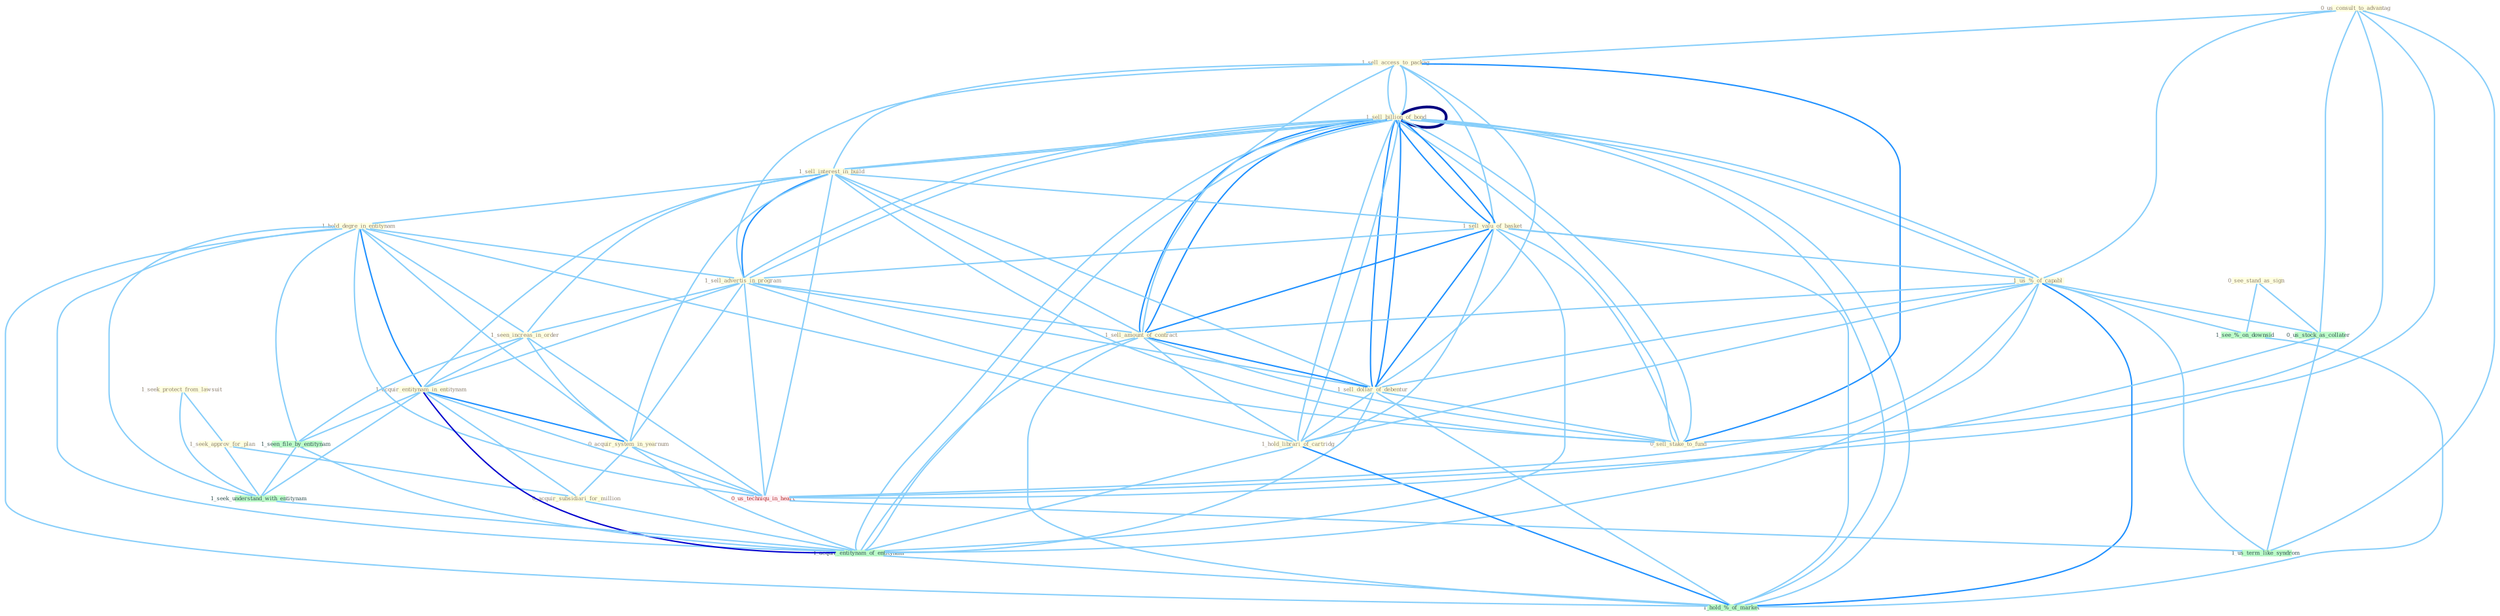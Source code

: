 Graph G{ 
    node
    [shape=polygon,style=filled,width=.5,height=.06,color="#BDFCC9",fixedsize=true,fontsize=4,
    fontcolor="#2f4f4f"];
    {node
    [color="#ffffe0", fontcolor="#8b7d6b"] "0_us_consult_to_advantag " "1_sell_billion_of_bond " "0_see_stand_as_sign " "1_seek_protect_from_lawsuit " "1_sell_interest_in_build " "1_sell_access_to_packag " "1_hold_degre_in_entitynam " "1_sell_valu_of_basket " "1_sell_advertis_in_program " "1_sell_billion_of_bond " "1_seen_increas_in_order " "1_us_%_of_capabl " "1_seek_approv_for_plan " "1_sell_amount_of_contract " "1_sell_dollar_of_debentur " "1_hold_librari_of_cartridg " "1_acquir_entitynam_in_entitynam " "0_sell_stake_to_fund " "0_acquir_system_in_yearnum " "0_acquir_subsidiari_for_million "}
{node [color="#fff0f5", fontcolor="#b22222"] "0_us_techniqu_in_heart "}
edge [color="#B0E2FF"];

	"0_us_consult_to_advantag " -- "1_sell_access_to_packag " [w="1", color="#87cefa" ];
	"0_us_consult_to_advantag " -- "1_us_%_of_capabl " [w="1", color="#87cefa" ];
	"0_us_consult_to_advantag " -- "0_sell_stake_to_fund " [w="1", color="#87cefa" ];
	"0_us_consult_to_advantag " -- "0_us_stock_as_collater " [w="1", color="#87cefa" ];
	"0_us_consult_to_advantag " -- "0_us_techniqu_in_heart " [w="1", color="#87cefa" ];
	"0_us_consult_to_advantag " -- "1_us_term_like_syndrom " [w="1", color="#87cefa" ];
	"1_sell_billion_of_bond " -- "1_sell_interest_in_build " [w="1", color="#87cefa" ];
	"1_sell_billion_of_bond " -- "1_sell_access_to_packag " [w="1", color="#87cefa" ];
	"1_sell_billion_of_bond " -- "1_sell_valu_of_basket " [w="2", color="#1e90ff" , len=0.8];
	"1_sell_billion_of_bond " -- "1_sell_advertis_in_program " [w="1", color="#87cefa" ];
	"1_sell_billion_of_bond " -- "1_sell_billion_of_bond " [w="4", style=bold, color="#000080", len=0.4];
	"1_sell_billion_of_bond " -- "1_us_%_of_capabl " [w="1", color="#87cefa" ];
	"1_sell_billion_of_bond " -- "1_sell_amount_of_contract " [w="2", color="#1e90ff" , len=0.8];
	"1_sell_billion_of_bond " -- "1_sell_dollar_of_debentur " [w="2", color="#1e90ff" , len=0.8];
	"1_sell_billion_of_bond " -- "1_hold_librari_of_cartridg " [w="1", color="#87cefa" ];
	"1_sell_billion_of_bond " -- "0_sell_stake_to_fund " [w="1", color="#87cefa" ];
	"1_sell_billion_of_bond " -- "1_acquir_entitynam_of_entitynam " [w="1", color="#87cefa" ];
	"1_sell_billion_of_bond " -- "1_hold_%_of_market " [w="1", color="#87cefa" ];
	"0_see_stand_as_sign " -- "0_us_stock_as_collater " [w="1", color="#87cefa" ];
	"0_see_stand_as_sign " -- "1_see_%_on_downsid " [w="1", color="#87cefa" ];
	"1_seek_protect_from_lawsuit " -- "1_seek_approv_for_plan " [w="1", color="#87cefa" ];
	"1_seek_protect_from_lawsuit " -- "1_seek_understand_with_entitynam " [w="1", color="#87cefa" ];
	"1_sell_interest_in_build " -- "1_sell_access_to_packag " [w="1", color="#87cefa" ];
	"1_sell_interest_in_build " -- "1_hold_degre_in_entitynam " [w="1", color="#87cefa" ];
	"1_sell_interest_in_build " -- "1_sell_valu_of_basket " [w="1", color="#87cefa" ];
	"1_sell_interest_in_build " -- "1_sell_advertis_in_program " [w="2", color="#1e90ff" , len=0.8];
	"1_sell_interest_in_build " -- "1_sell_billion_of_bond " [w="1", color="#87cefa" ];
	"1_sell_interest_in_build " -- "1_seen_increas_in_order " [w="1", color="#87cefa" ];
	"1_sell_interest_in_build " -- "1_sell_amount_of_contract " [w="1", color="#87cefa" ];
	"1_sell_interest_in_build " -- "1_sell_dollar_of_debentur " [w="1", color="#87cefa" ];
	"1_sell_interest_in_build " -- "1_acquir_entitynam_in_entitynam " [w="1", color="#87cefa" ];
	"1_sell_interest_in_build " -- "0_sell_stake_to_fund " [w="1", color="#87cefa" ];
	"1_sell_interest_in_build " -- "0_acquir_system_in_yearnum " [w="1", color="#87cefa" ];
	"1_sell_interest_in_build " -- "0_us_techniqu_in_heart " [w="1", color="#87cefa" ];
	"1_sell_access_to_packag " -- "1_sell_valu_of_basket " [w="1", color="#87cefa" ];
	"1_sell_access_to_packag " -- "1_sell_advertis_in_program " [w="1", color="#87cefa" ];
	"1_sell_access_to_packag " -- "1_sell_billion_of_bond " [w="1", color="#87cefa" ];
	"1_sell_access_to_packag " -- "1_sell_amount_of_contract " [w="1", color="#87cefa" ];
	"1_sell_access_to_packag " -- "1_sell_dollar_of_debentur " [w="1", color="#87cefa" ];
	"1_sell_access_to_packag " -- "0_sell_stake_to_fund " [w="2", color="#1e90ff" , len=0.8];
	"1_hold_degre_in_entitynam " -- "1_sell_advertis_in_program " [w="1", color="#87cefa" ];
	"1_hold_degre_in_entitynam " -- "1_seen_increas_in_order " [w="1", color="#87cefa" ];
	"1_hold_degre_in_entitynam " -- "1_hold_librari_of_cartridg " [w="1", color="#87cefa" ];
	"1_hold_degre_in_entitynam " -- "1_acquir_entitynam_in_entitynam " [w="2", color="#1e90ff" , len=0.8];
	"1_hold_degre_in_entitynam " -- "0_acquir_system_in_yearnum " [w="1", color="#87cefa" ];
	"1_hold_degre_in_entitynam " -- "1_seen_file_by_entitynam " [w="1", color="#87cefa" ];
	"1_hold_degre_in_entitynam " -- "1_seek_understand_with_entitynam " [w="1", color="#87cefa" ];
	"1_hold_degre_in_entitynam " -- "1_acquir_entitynam_of_entitynam " [w="1", color="#87cefa" ];
	"1_hold_degre_in_entitynam " -- "0_us_techniqu_in_heart " [w="1", color="#87cefa" ];
	"1_hold_degre_in_entitynam " -- "1_hold_%_of_market " [w="1", color="#87cefa" ];
	"1_sell_valu_of_basket " -- "1_sell_advertis_in_program " [w="1", color="#87cefa" ];
	"1_sell_valu_of_basket " -- "1_sell_billion_of_bond " [w="2", color="#1e90ff" , len=0.8];
	"1_sell_valu_of_basket " -- "1_us_%_of_capabl " [w="1", color="#87cefa" ];
	"1_sell_valu_of_basket " -- "1_sell_amount_of_contract " [w="2", color="#1e90ff" , len=0.8];
	"1_sell_valu_of_basket " -- "1_sell_dollar_of_debentur " [w="2", color="#1e90ff" , len=0.8];
	"1_sell_valu_of_basket " -- "1_hold_librari_of_cartridg " [w="1", color="#87cefa" ];
	"1_sell_valu_of_basket " -- "0_sell_stake_to_fund " [w="1", color="#87cefa" ];
	"1_sell_valu_of_basket " -- "1_acquir_entitynam_of_entitynam " [w="1", color="#87cefa" ];
	"1_sell_valu_of_basket " -- "1_hold_%_of_market " [w="1", color="#87cefa" ];
	"1_sell_advertis_in_program " -- "1_sell_billion_of_bond " [w="1", color="#87cefa" ];
	"1_sell_advertis_in_program " -- "1_seen_increas_in_order " [w="1", color="#87cefa" ];
	"1_sell_advertis_in_program " -- "1_sell_amount_of_contract " [w="1", color="#87cefa" ];
	"1_sell_advertis_in_program " -- "1_sell_dollar_of_debentur " [w="1", color="#87cefa" ];
	"1_sell_advertis_in_program " -- "1_acquir_entitynam_in_entitynam " [w="1", color="#87cefa" ];
	"1_sell_advertis_in_program " -- "0_sell_stake_to_fund " [w="1", color="#87cefa" ];
	"1_sell_advertis_in_program " -- "0_acquir_system_in_yearnum " [w="1", color="#87cefa" ];
	"1_sell_advertis_in_program " -- "0_us_techniqu_in_heart " [w="1", color="#87cefa" ];
	"1_sell_billion_of_bond " -- "1_us_%_of_capabl " [w="1", color="#87cefa" ];
	"1_sell_billion_of_bond " -- "1_sell_amount_of_contract " [w="2", color="#1e90ff" , len=0.8];
	"1_sell_billion_of_bond " -- "1_sell_dollar_of_debentur " [w="2", color="#1e90ff" , len=0.8];
	"1_sell_billion_of_bond " -- "1_hold_librari_of_cartridg " [w="1", color="#87cefa" ];
	"1_sell_billion_of_bond " -- "0_sell_stake_to_fund " [w="1", color="#87cefa" ];
	"1_sell_billion_of_bond " -- "1_acquir_entitynam_of_entitynam " [w="1", color="#87cefa" ];
	"1_sell_billion_of_bond " -- "1_hold_%_of_market " [w="1", color="#87cefa" ];
	"1_seen_increas_in_order " -- "1_acquir_entitynam_in_entitynam " [w="1", color="#87cefa" ];
	"1_seen_increas_in_order " -- "0_acquir_system_in_yearnum " [w="1", color="#87cefa" ];
	"1_seen_increas_in_order " -- "1_seen_file_by_entitynam " [w="1", color="#87cefa" ];
	"1_seen_increas_in_order " -- "0_us_techniqu_in_heart " [w="1", color="#87cefa" ];
	"1_us_%_of_capabl " -- "1_sell_amount_of_contract " [w="1", color="#87cefa" ];
	"1_us_%_of_capabl " -- "1_sell_dollar_of_debentur " [w="1", color="#87cefa" ];
	"1_us_%_of_capabl " -- "1_hold_librari_of_cartridg " [w="1", color="#87cefa" ];
	"1_us_%_of_capabl " -- "0_us_stock_as_collater " [w="1", color="#87cefa" ];
	"1_us_%_of_capabl " -- "1_acquir_entitynam_of_entitynam " [w="1", color="#87cefa" ];
	"1_us_%_of_capabl " -- "0_us_techniqu_in_heart " [w="1", color="#87cefa" ];
	"1_us_%_of_capabl " -- "1_see_%_on_downsid " [w="1", color="#87cefa" ];
	"1_us_%_of_capabl " -- "1_us_term_like_syndrom " [w="1", color="#87cefa" ];
	"1_us_%_of_capabl " -- "1_hold_%_of_market " [w="2", color="#1e90ff" , len=0.8];
	"1_seek_approv_for_plan " -- "0_acquir_subsidiari_for_million " [w="1", color="#87cefa" ];
	"1_seek_approv_for_plan " -- "1_seek_understand_with_entitynam " [w="1", color="#87cefa" ];
	"1_sell_amount_of_contract " -- "1_sell_dollar_of_debentur " [w="2", color="#1e90ff" , len=0.8];
	"1_sell_amount_of_contract " -- "1_hold_librari_of_cartridg " [w="1", color="#87cefa" ];
	"1_sell_amount_of_contract " -- "0_sell_stake_to_fund " [w="1", color="#87cefa" ];
	"1_sell_amount_of_contract " -- "1_acquir_entitynam_of_entitynam " [w="1", color="#87cefa" ];
	"1_sell_amount_of_contract " -- "1_hold_%_of_market " [w="1", color="#87cefa" ];
	"1_sell_dollar_of_debentur " -- "1_hold_librari_of_cartridg " [w="1", color="#87cefa" ];
	"1_sell_dollar_of_debentur " -- "0_sell_stake_to_fund " [w="1", color="#87cefa" ];
	"1_sell_dollar_of_debentur " -- "1_acquir_entitynam_of_entitynam " [w="1", color="#87cefa" ];
	"1_sell_dollar_of_debentur " -- "1_hold_%_of_market " [w="1", color="#87cefa" ];
	"1_hold_librari_of_cartridg " -- "1_acquir_entitynam_of_entitynam " [w="1", color="#87cefa" ];
	"1_hold_librari_of_cartridg " -- "1_hold_%_of_market " [w="2", color="#1e90ff" , len=0.8];
	"1_acquir_entitynam_in_entitynam " -- "0_acquir_system_in_yearnum " [w="2", color="#1e90ff" , len=0.8];
	"1_acquir_entitynam_in_entitynam " -- "0_acquir_subsidiari_for_million " [w="1", color="#87cefa" ];
	"1_acquir_entitynam_in_entitynam " -- "1_seen_file_by_entitynam " [w="1", color="#87cefa" ];
	"1_acquir_entitynam_in_entitynam " -- "1_seek_understand_with_entitynam " [w="1", color="#87cefa" ];
	"1_acquir_entitynam_in_entitynam " -- "1_acquir_entitynam_of_entitynam " [w="3", color="#0000cd" , len=0.6];
	"1_acquir_entitynam_in_entitynam " -- "0_us_techniqu_in_heart " [w="1", color="#87cefa" ];
	"0_acquir_system_in_yearnum " -- "0_acquir_subsidiari_for_million " [w="1", color="#87cefa" ];
	"0_acquir_system_in_yearnum " -- "1_acquir_entitynam_of_entitynam " [w="1", color="#87cefa" ];
	"0_acquir_system_in_yearnum " -- "0_us_techniqu_in_heart " [w="1", color="#87cefa" ];
	"0_acquir_subsidiari_for_million " -- "1_acquir_entitynam_of_entitynam " [w="1", color="#87cefa" ];
	"1_seen_file_by_entitynam " -- "1_seek_understand_with_entitynam " [w="1", color="#87cefa" ];
	"1_seen_file_by_entitynam " -- "1_acquir_entitynam_of_entitynam " [w="1", color="#87cefa" ];
	"0_us_stock_as_collater " -- "0_us_techniqu_in_heart " [w="1", color="#87cefa" ];
	"0_us_stock_as_collater " -- "1_us_term_like_syndrom " [w="1", color="#87cefa" ];
	"1_seek_understand_with_entitynam " -- "1_acquir_entitynam_of_entitynam " [w="1", color="#87cefa" ];
	"1_acquir_entitynam_of_entitynam " -- "1_hold_%_of_market " [w="1", color="#87cefa" ];
	"0_us_techniqu_in_heart " -- "1_us_term_like_syndrom " [w="1", color="#87cefa" ];
	"1_see_%_on_downsid " -- "1_hold_%_of_market " [w="1", color="#87cefa" ];
}